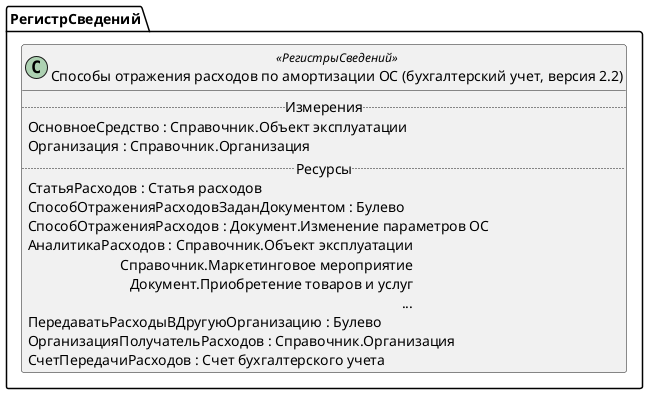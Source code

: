 ﻿@startuml СпособыОтраженияРасходовПоАмортизацииОСБухгалтерскийУчет
'!include templates.wsd
'..\include templates.wsd
class РегистрСведений.СпособыОтраженияРасходовПоАмортизацииОСБухгалтерскийУчет as "Способы отражения расходов по амортизации ОС (бухгалтерский учет, версия 2.2)" <<РегистрыСведений>>
{
..Измерения..
ОсновноеСредство : Справочник.Объект эксплуатации
Организация : Справочник.Организация
..Ресурсы..
СтатьяРасходов : Статья расходов
СпособОтраженияРасходовЗаданДокументом : Булево
СпособОтраженияРасходов : Документ.Изменение параметров ОС
АналитикаРасходов : Справочник.Объект эксплуатации\rСправочник.Маркетинговое мероприятие\rДокумент.Приобретение товаров и услуг\r...
ПередаватьРасходыВДругуюОрганизацию : Булево
ОрганизацияПолучательРасходов : Справочник.Организация
СчетПередачиРасходов : Счет бухгалтерского учета
}
@enduml
